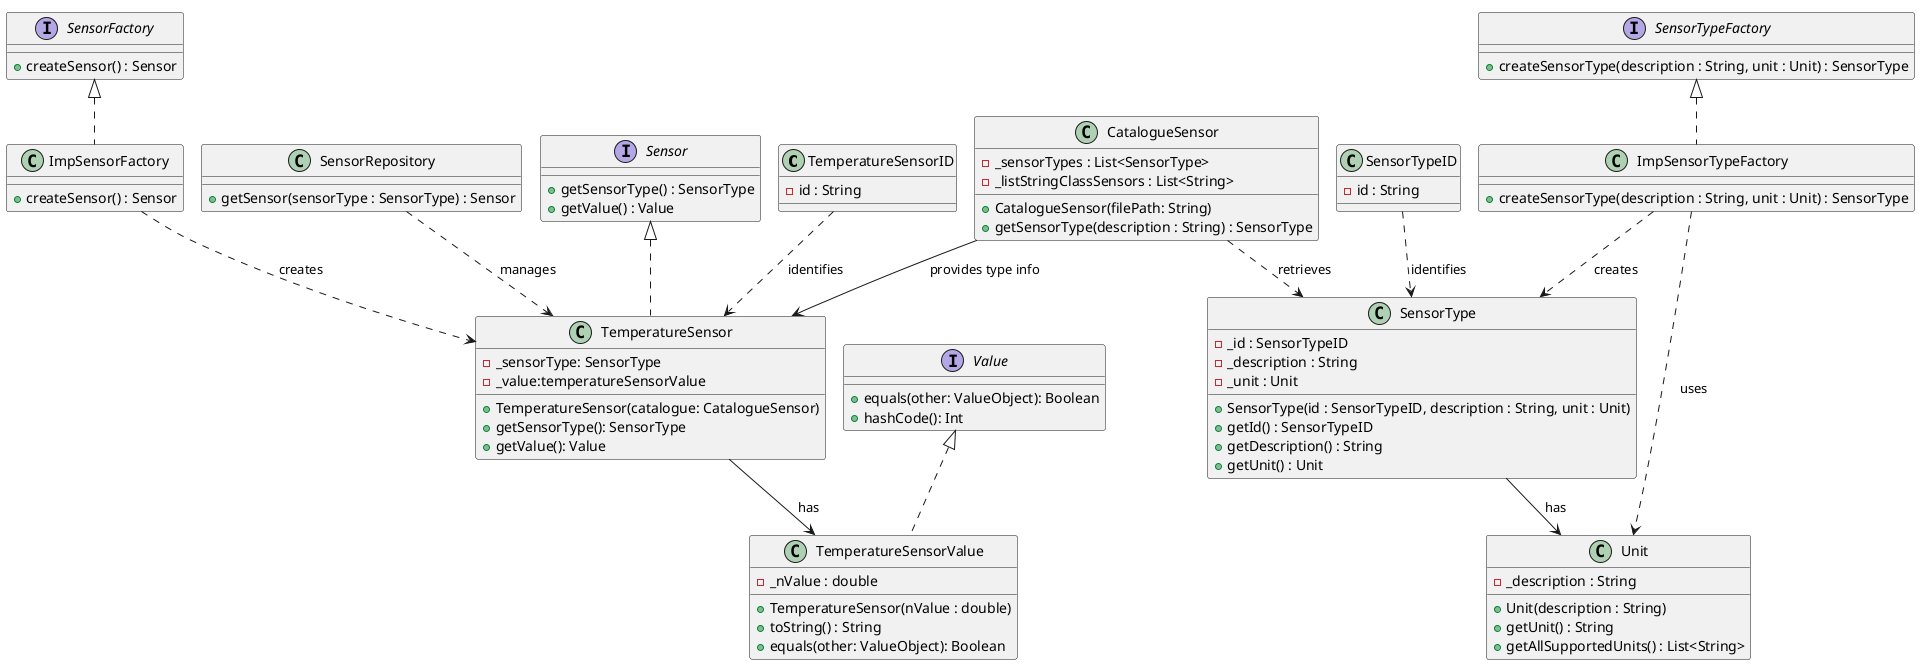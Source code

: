 @startuml
'https://plantuml.com/class-diagram

!pragma layout smetana

class TemperatureSensorID {
    - id : String
}

class SensorTypeID {
    - id : String
}

class TemperatureSensor implements Sensor{
'Attributes'
- _sensorType: SensorType
- _value:temperatureSensorValue

'Methods'
+TemperatureSensor(catalogue: CatalogueSensor)
+getSensorType(): SensorType
+getValue(): Value
}

class TemperatureSensorValue implements Value {
    - _nValue : double
    + TemperatureSensor(nValue : double)
    + toString() : String
    + equals(other: ValueObject): Boolean
}

interface Sensor {
    + getSensorType() : SensorType
    + getValue() : Value
}

class SensorType {
    - _id : SensorTypeID
    - _description : String
    - _unit : Unit
    + SensorType(id : SensorTypeID, description : String, unit : Unit)
    + getId() : SensorTypeID
    + getDescription() : String
    + getUnit() : Unit
}

class ImpSensorTypeFactory implements SensorTypeFactory{
    + createSensorType(description : String, unit : Unit) : SensorType
}

interface SensorTypeFactory{
    + createSensorType(description : String, unit : Unit) : SensorType
}

class Unit {
    - _description : String
    + Unit(description : String)
    + getUnit() : String
    + getAllSupportedUnits() : List<String>
}

interface Value {
    + equals(other: ValueObject): Boolean
    + hashCode(): Int
}

class CatalogueSensor {
    - _sensorTypes : List<SensorType>
    - _listStringClassSensors : List<String>
    + CatalogueSensor(filePath: String)
    + getSensorType(description : String) : SensorType
}

class ImpSensorFactory implements SensorFactory {
    + createSensor() : Sensor
}

interface SensorFactory {
    + createSensor() : Sensor
}

class SensorRepository {
    + getSensor(sensorType : SensorType) : Sensor
}

CatalogueSensor --> TemperatureSensor : provides type info >
CatalogueSensor ..> SensorType : retrieves >
SensorType --> Unit : has
ImpSensorFactory ..> TemperatureSensor : creates >
SensorRepository ..> TemperatureSensor : manages >
ImpSensorTypeFactory ..> SensorType : creates >
ImpSensorTypeFactory ..> Unit : uses >
TemperatureSensorID ..> TemperatureSensor : identifies >
SensorTypeID ..> SensorType : identifies >

TemperatureSensor --> TemperatureSensorValue : has >
}

@enduml